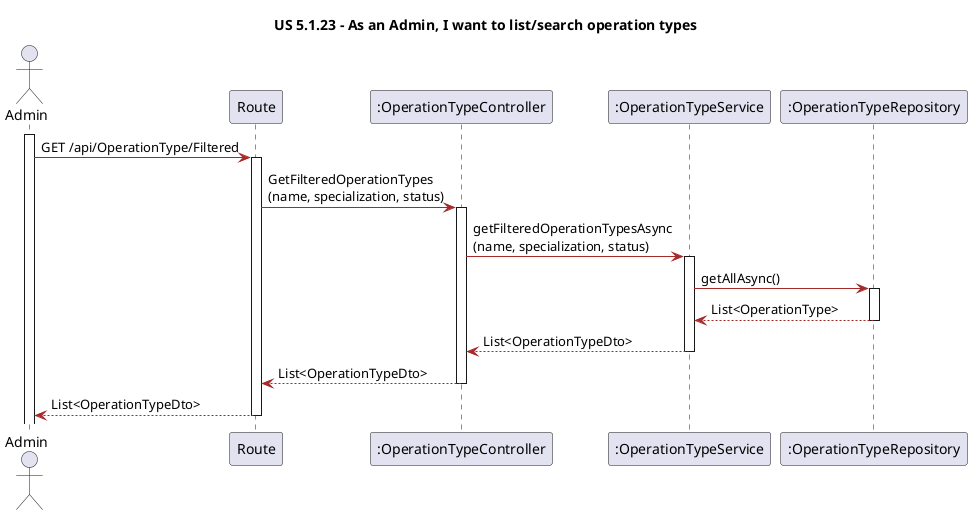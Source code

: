 @startuml


title US 5.1.23 - As an Admin, I want to list/search operation types

skinparam classAttributeIconSize 0

skinparam class {
    LifeLineBorderColor DodgerBlue
    LifeLineBackgroundColor APPLICATION
    BackgroundColor LemonChiffon
    ArrowColor Brown
    BorderColor SaddleBrown
}

skinparam packageStyle rectangle

skinparam card {
    LifeLineBorderColor DodgerBlue
    LifeLineBackgroundColor APPLICATION
    BackgroundColor LemonChiffon
    ArrowColor Brown
    BorderColor SaddleBrown
}

actor "Admin" as Admin

participant "Route" as Route
participant ":OperationTypeController" as Controller
participant ":OperationTypeService" as Service
participant ":OperationTypeRepository" as Repository


activate Admin

Admin -> Route: GET /api/OperationType/Filtered

activate Route

Route -> Controller: GetFilteredOperationTypes\n(name, specialization, status)

activate Controller

Controller -> Service: getFilteredOperationTypesAsync\n(name, specialization, status)

activate Service

Service -> Repository: getAllAsync()

activate Repository

Repository --> Service: List<OperationType>

deactivate Repository

Service --> Controller: List<OperationTypeDto>

deactivate Service

Controller --> Route: List<OperationTypeDto>

deactivate Controller

Route --> Admin: List<OperationTypeDto>

deactivate Route

@enduml